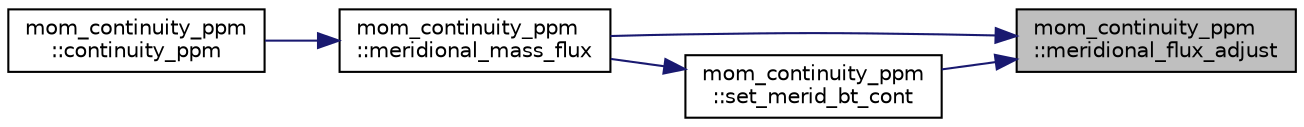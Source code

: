 digraph "mom_continuity_ppm::meridional_flux_adjust"
{
 // INTERACTIVE_SVG=YES
 // LATEX_PDF_SIZE
  edge [fontname="Helvetica",fontsize="10",labelfontname="Helvetica",labelfontsize="10"];
  node [fontname="Helvetica",fontsize="10",shape=record];
  rankdir="RL";
  Node1 [label="mom_continuity_ppm\l::meridional_flux_adjust",height=0.2,width=0.4,color="black", fillcolor="grey75", style="filled", fontcolor="black",tooltip="Returns the barotropic velocity adjustment that gives the desired barotropic (layer-summed) transport..."];
  Node1 -> Node2 [dir="back",color="midnightblue",fontsize="10",style="solid",fontname="Helvetica"];
  Node2 [label="mom_continuity_ppm\l::meridional_mass_flux",height=0.2,width=0.4,color="black", fillcolor="white", style="filled",URL="$namespacemom__continuity__ppm.html#ad8518f52de5e1be087caac0fc7db255f",tooltip="Calculates the mass or volume fluxes through the meridional faces, and other related quantities."];
  Node2 -> Node3 [dir="back",color="midnightblue",fontsize="10",style="solid",fontname="Helvetica"];
  Node3 [label="mom_continuity_ppm\l::continuity_ppm",height=0.2,width=0.4,color="black", fillcolor="white", style="filled",URL="$namespacemom__continuity__ppm.html#ad928a3c6f1cb3c01f944a89d4b13d08b",tooltip="Time steps the layer thicknesses, using a monotonically limit, directionally split PPM scheme,..."];
  Node1 -> Node4 [dir="back",color="midnightblue",fontsize="10",style="solid",fontname="Helvetica"];
  Node4 [label="mom_continuity_ppm\l::set_merid_bt_cont",height=0.2,width=0.4,color="black", fillcolor="white", style="filled",URL="$namespacemom__continuity__ppm.html#a85af71a6eb17a9501238c84e11391b60",tooltip="Sets of a structure that describes the meridional barotropic volume or mass fluxes as a function of b..."];
  Node4 -> Node2 [dir="back",color="midnightblue",fontsize="10",style="solid",fontname="Helvetica"];
}

